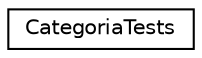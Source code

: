 digraph "Graphical Class Hierarchy"
{
 // INTERACTIVE_SVG=YES
 // LATEX_PDF_SIZE
  edge [fontname="Helvetica",fontsize="10",labelfontname="Helvetica",labelfontsize="10"];
  node [fontname="Helvetica",fontsize="10",shape=record];
  rankdir="LR";
  Node0 [label="CategoriaTests",height=0.2,width=0.4,color="black", fillcolor="white", style="filled",URL="$classCategoriaTests.html",tooltip="Tests de la clase Categoria"];
}

